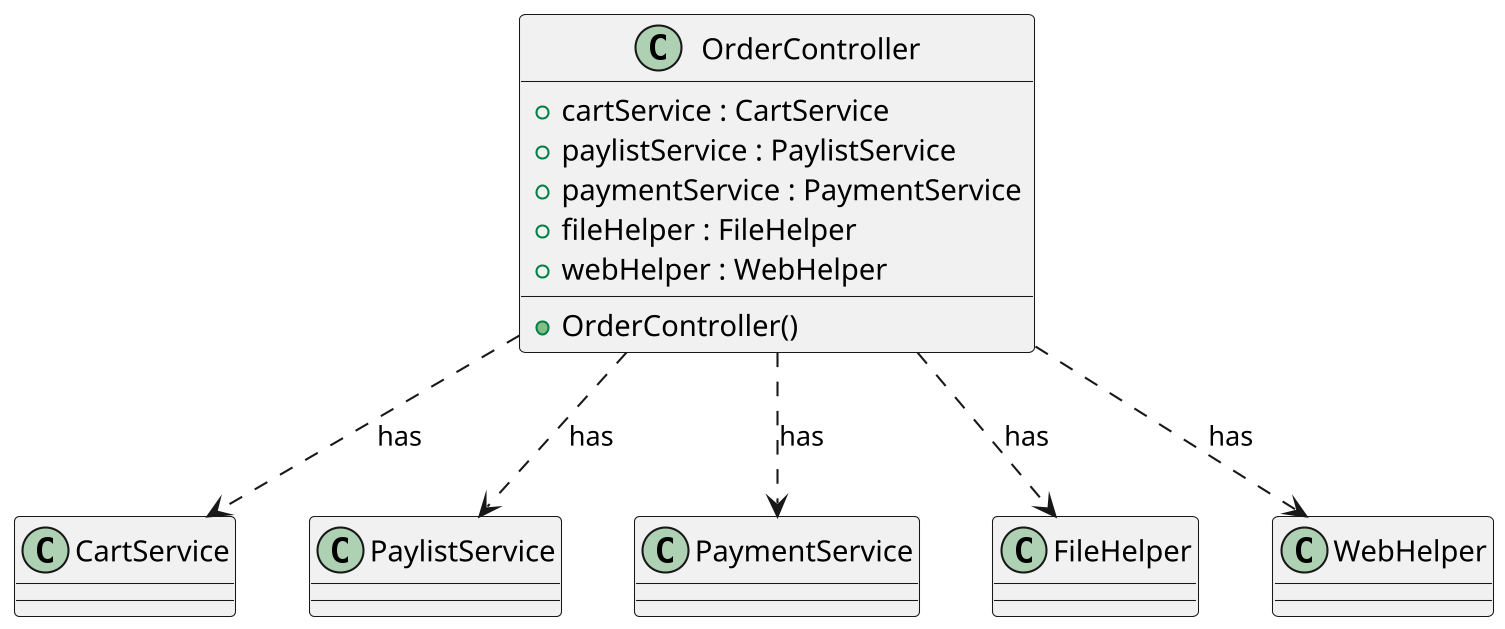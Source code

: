@startuml
skinparam dpi 200

class OrderController {
    +OrderController()
    +cartService : CartService
    +paylistService : PaylistService
    +paymentService : PaymentService
    +fileHelper : FileHelper
    +webHelper : WebHelper
}

class CartService {
}

class PaylistService {
}

class PaymentService {
}

class FileHelper {
}

class WebHelper {
}

OrderController ..> CartService : has
OrderController ..> PaylistService : has
OrderController ..> PaymentService : has
OrderController ..> FileHelper : has
OrderController ..> WebHelper : has

@enduml